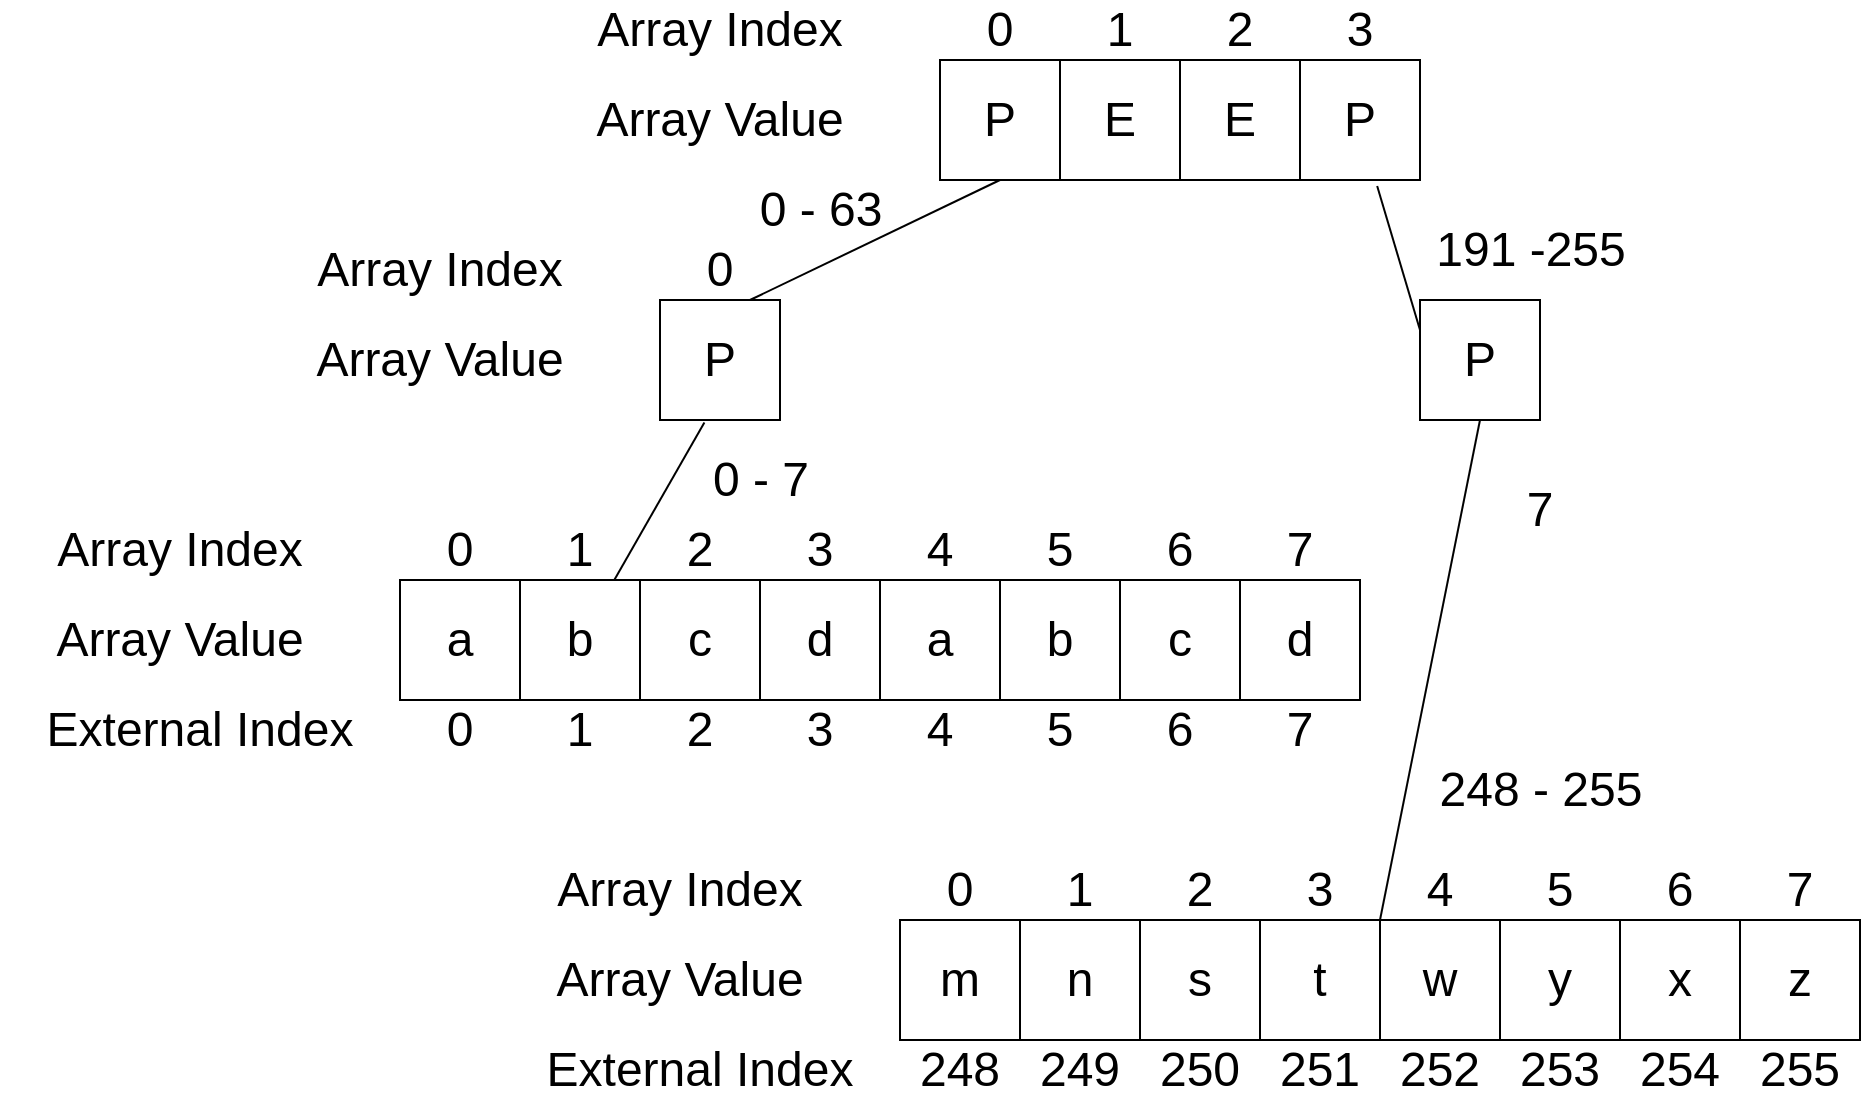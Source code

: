 <mxfile version="16.5.1" type="device"><diagram id="O4jIf51jikYerd3G6u9J" name="Page-1"><mxGraphModel dx="1101" dy="732" grid="1" gridSize="10" guides="1" tooltips="1" connect="1" arrows="1" fold="1" page="1" pageScale="1" pageWidth="850" pageHeight="1100" math="0" shadow="0"><root><mxCell id="0"/><mxCell id="1" parent="0"/><mxCell id="8a6ExuWJA7Mi2WjmINP_-1" value="a" style="rounded=0;whiteSpace=wrap;html=1;fontSize=24;" parent="1" vertex="1"><mxGeometry x="360" y="350" width="60" height="60" as="geometry"/></mxCell><mxCell id="8a6ExuWJA7Mi2WjmINP_-2" value="b" style="rounded=0;whiteSpace=wrap;html=1;fontSize=24;" parent="1" vertex="1"><mxGeometry x="420" y="350" width="60" height="60" as="geometry"/></mxCell><mxCell id="8a6ExuWJA7Mi2WjmINP_-3" value="c" style="rounded=0;whiteSpace=wrap;html=1;fontSize=24;" parent="1" vertex="1"><mxGeometry x="480" y="350" width="60" height="60" as="geometry"/></mxCell><mxCell id="8a6ExuWJA7Mi2WjmINP_-4" value="d" style="rounded=0;whiteSpace=wrap;html=1;fontSize=24;" parent="1" vertex="1"><mxGeometry x="540" y="350" width="60" height="60" as="geometry"/></mxCell><mxCell id="8a6ExuWJA7Mi2WjmINP_-6" value="0" style="text;html=1;strokeColor=none;fillColor=none;align=center;verticalAlign=middle;whiteSpace=wrap;rounded=0;fontSize=24;" parent="1" vertex="1"><mxGeometry x="360" y="320" width="60" height="30" as="geometry"/></mxCell><mxCell id="8a6ExuWJA7Mi2WjmINP_-7" value="1" style="text;html=1;strokeColor=none;fillColor=none;align=center;verticalAlign=middle;whiteSpace=wrap;rounded=0;fontSize=24;" parent="1" vertex="1"><mxGeometry x="420" y="320" width="60" height="30" as="geometry"/></mxCell><mxCell id="8a6ExuWJA7Mi2WjmINP_-8" value="2" style="text;html=1;strokeColor=none;fillColor=none;align=center;verticalAlign=middle;whiteSpace=wrap;rounded=0;fontSize=24;" parent="1" vertex="1"><mxGeometry x="480" y="320" width="60" height="30" as="geometry"/></mxCell><mxCell id="8a6ExuWJA7Mi2WjmINP_-9" value="3" style="text;html=1;strokeColor=none;fillColor=none;align=center;verticalAlign=middle;whiteSpace=wrap;rounded=0;fontSize=24;" parent="1" vertex="1"><mxGeometry x="540" y="320" width="60" height="30" as="geometry"/></mxCell><mxCell id="8a6ExuWJA7Mi2WjmINP_-10" value="Array Index" style="text;html=1;strokeColor=none;fillColor=none;align=center;verticalAlign=middle;whiteSpace=wrap;rounded=0;fontSize=24;" parent="1" vertex="1"><mxGeometry x="160" y="320" width="180" height="30" as="geometry"/></mxCell><mxCell id="8a6ExuWJA7Mi2WjmINP_-11" value="Array Value" style="text;html=1;strokeColor=none;fillColor=none;align=center;verticalAlign=middle;whiteSpace=wrap;rounded=0;fontSize=24;" parent="1" vertex="1"><mxGeometry x="160" y="365" width="180" height="30" as="geometry"/></mxCell><mxCell id="8a6ExuWJA7Mi2WjmINP_-12" value="External Index" style="text;html=1;strokeColor=none;fillColor=none;align=center;verticalAlign=middle;whiteSpace=wrap;rounded=0;fontSize=24;" parent="1" vertex="1"><mxGeometry x="170" y="410" width="180" height="30" as="geometry"/></mxCell><mxCell id="8a6ExuWJA7Mi2WjmINP_-13" value="0" style="text;html=1;strokeColor=none;fillColor=none;align=center;verticalAlign=middle;whiteSpace=wrap;rounded=0;fontSize=24;" parent="1" vertex="1"><mxGeometry x="360" y="410" width="60" height="30" as="geometry"/></mxCell><mxCell id="8a6ExuWJA7Mi2WjmINP_-14" value="1" style="text;html=1;strokeColor=none;fillColor=none;align=center;verticalAlign=middle;whiteSpace=wrap;rounded=0;fontSize=24;" parent="1" vertex="1"><mxGeometry x="420" y="410" width="60" height="30" as="geometry"/></mxCell><mxCell id="8a6ExuWJA7Mi2WjmINP_-15" value="2" style="text;html=1;strokeColor=none;fillColor=none;align=center;verticalAlign=middle;whiteSpace=wrap;rounded=0;fontSize=24;" parent="1" vertex="1"><mxGeometry x="480" y="410" width="60" height="30" as="geometry"/></mxCell><mxCell id="8a6ExuWJA7Mi2WjmINP_-16" value="3" style="text;html=1;strokeColor=none;fillColor=none;align=center;verticalAlign=middle;whiteSpace=wrap;rounded=0;fontSize=24;" parent="1" vertex="1"><mxGeometry x="540" y="410" width="60" height="30" as="geometry"/></mxCell><mxCell id="8a6ExuWJA7Mi2WjmINP_-17" value="P" style="rounded=0;whiteSpace=wrap;html=1;fontSize=24;" parent="1" vertex="1"><mxGeometry x="490" y="210" width="60" height="60" as="geometry"/></mxCell><mxCell id="8a6ExuWJA7Mi2WjmINP_-21" value="0" style="text;html=1;strokeColor=none;fillColor=none;align=center;verticalAlign=middle;whiteSpace=wrap;rounded=0;fontSize=24;" parent="1" vertex="1"><mxGeometry x="490" y="180" width="60" height="30" as="geometry"/></mxCell><mxCell id="8a6ExuWJA7Mi2WjmINP_-25" value="Array Index" style="text;html=1;strokeColor=none;fillColor=none;align=center;verticalAlign=middle;whiteSpace=wrap;rounded=0;fontSize=24;" parent="1" vertex="1"><mxGeometry x="290" y="180" width="180" height="30" as="geometry"/></mxCell><mxCell id="8a6ExuWJA7Mi2WjmINP_-26" value="Array Value" style="text;html=1;strokeColor=none;fillColor=none;align=center;verticalAlign=middle;whiteSpace=wrap;rounded=0;fontSize=24;" parent="1" vertex="1"><mxGeometry x="290" y="225" width="180" height="30" as="geometry"/></mxCell><mxCell id="8a6ExuWJA7Mi2WjmINP_-44" value="" style="endArrow=none;html=1;rounded=0;fontSize=24;exitX=0.75;exitY=1;exitDx=0;exitDy=0;entryX=0.5;entryY=1;entryDx=0;entryDy=0;" parent="1" source="8a6ExuWJA7Mi2WjmINP_-21" target="8a6ExuWJA7Mi2WjmINP_-49" edge="1"><mxGeometry width="50" height="50" relative="1" as="geometry"><mxPoint x="610" y="210" as="sourcePoint"/><mxPoint x="430" y="240" as="targetPoint"/></mxGeometry></mxCell><mxCell id="8a6ExuWJA7Mi2WjmINP_-46" value="0 - 7" style="text;html=1;align=center;verticalAlign=middle;resizable=0;points=[];autosize=1;strokeColor=none;fillColor=none;fontSize=24;" parent="1" vertex="1"><mxGeometry x="510" y="285" width="60" height="30" as="geometry"/></mxCell><mxCell id="8a6ExuWJA7Mi2WjmINP_-49" value="P" style="rounded=0;whiteSpace=wrap;html=1;fontSize=24;" parent="1" vertex="1"><mxGeometry x="630" y="90" width="60" height="60" as="geometry"/></mxCell><mxCell id="8a6ExuWJA7Mi2WjmINP_-50" value="E" style="rounded=0;whiteSpace=wrap;html=1;fontSize=24;" parent="1" vertex="1"><mxGeometry x="690" y="90" width="60" height="60" as="geometry"/></mxCell><mxCell id="8a6ExuWJA7Mi2WjmINP_-51" value="E" style="rounded=0;whiteSpace=wrap;html=1;fontSize=24;" parent="1" vertex="1"><mxGeometry x="750" y="90" width="60" height="60" as="geometry"/></mxCell><mxCell id="8a6ExuWJA7Mi2WjmINP_-52" value="P" style="rounded=0;whiteSpace=wrap;html=1;fontSize=24;" parent="1" vertex="1"><mxGeometry x="810" y="90" width="60" height="60" as="geometry"/></mxCell><mxCell id="8a6ExuWJA7Mi2WjmINP_-53" value="0" style="text;html=1;strokeColor=none;fillColor=none;align=center;verticalAlign=middle;whiteSpace=wrap;rounded=0;fontSize=24;" parent="1" vertex="1"><mxGeometry x="630" y="60" width="60" height="30" as="geometry"/></mxCell><mxCell id="8a6ExuWJA7Mi2WjmINP_-54" value="1" style="text;html=1;strokeColor=none;fillColor=none;align=center;verticalAlign=middle;whiteSpace=wrap;rounded=0;fontSize=24;" parent="1" vertex="1"><mxGeometry x="690" y="60" width="60" height="30" as="geometry"/></mxCell><mxCell id="8a6ExuWJA7Mi2WjmINP_-55" value="2" style="text;html=1;strokeColor=none;fillColor=none;align=center;verticalAlign=middle;whiteSpace=wrap;rounded=0;fontSize=24;" parent="1" vertex="1"><mxGeometry x="750" y="60" width="60" height="30" as="geometry"/></mxCell><mxCell id="8a6ExuWJA7Mi2WjmINP_-56" value="3" style="text;html=1;strokeColor=none;fillColor=none;align=center;verticalAlign=middle;whiteSpace=wrap;rounded=0;fontSize=24;" parent="1" vertex="1"><mxGeometry x="810" y="60" width="60" height="30" as="geometry"/></mxCell><mxCell id="8a6ExuWJA7Mi2WjmINP_-57" value="Array Index" style="text;html=1;strokeColor=none;fillColor=none;align=center;verticalAlign=middle;whiteSpace=wrap;rounded=0;fontSize=24;" parent="1" vertex="1"><mxGeometry x="430" y="60" width="180" height="30" as="geometry"/></mxCell><mxCell id="8a6ExuWJA7Mi2WjmINP_-58" value="Array Value" style="text;html=1;strokeColor=none;fillColor=none;align=center;verticalAlign=middle;whiteSpace=wrap;rounded=0;fontSize=24;" parent="1" vertex="1"><mxGeometry x="430" y="105" width="180" height="30" as="geometry"/></mxCell><mxCell id="8a6ExuWJA7Mi2WjmINP_-61" value="" style="endArrow=none;html=1;rounded=0;fontSize=24;exitX=0.37;exitY=1.02;exitDx=0;exitDy=0;exitPerimeter=0;" parent="1" source="8a6ExuWJA7Mi2WjmINP_-17" target="8a6ExuWJA7Mi2WjmINP_-2" edge="1"><mxGeometry width="50" height="50" relative="1" as="geometry"><mxPoint x="620" y="220" as="sourcePoint"/><mxPoint x="620" y="160" as="targetPoint"/></mxGeometry></mxCell><mxCell id="8a6ExuWJA7Mi2WjmINP_-62" value="0 - 63" style="text;html=1;align=center;verticalAlign=middle;resizable=0;points=[];autosize=1;strokeColor=none;fillColor=none;fontSize=24;" parent="1" vertex="1"><mxGeometry x="530" y="150" width="80" height="30" as="geometry"/></mxCell><mxCell id="8a6ExuWJA7Mi2WjmINP_-66" value="P" style="rounded=0;whiteSpace=wrap;html=1;fontSize=24;" parent="1" vertex="1"><mxGeometry x="870" y="210" width="60" height="60" as="geometry"/></mxCell><mxCell id="8a6ExuWJA7Mi2WjmINP_-70" value="7" style="text;html=1;strokeColor=none;fillColor=none;align=center;verticalAlign=middle;whiteSpace=wrap;rounded=0;fontSize=24;" parent="1" vertex="1"><mxGeometry x="900" y="300" width="60" height="30" as="geometry"/></mxCell><mxCell id="8a6ExuWJA7Mi2WjmINP_-73" value="" style="endArrow=none;html=1;rounded=0;fontSize=24;entryX=0.643;entryY=1.05;entryDx=0;entryDy=0;entryPerimeter=0;exitX=0;exitY=0.25;exitDx=0;exitDy=0;" parent="1" source="8a6ExuWJA7Mi2WjmINP_-66" target="8a6ExuWJA7Mi2WjmINP_-52" edge="1"><mxGeometry width="50" height="50" relative="1" as="geometry"><mxPoint x="955" y="210" as="sourcePoint"/><mxPoint x="680" y="240" as="targetPoint"/></mxGeometry></mxCell><mxCell id="8a6ExuWJA7Mi2WjmINP_-86" value="" style="endArrow=none;html=1;rounded=0;fontSize=24;exitX=1;exitY=1;exitDx=0;exitDy=0;entryX=0.5;entryY=1;entryDx=0;entryDy=0;" parent="1" source="8a6ExuWJA7Mi2WjmINP_-108" target="8a6ExuWJA7Mi2WjmINP_-66" edge="1"><mxGeometry width="50" height="50" relative="1" as="geometry"><mxPoint x="1015" y="475" as="sourcePoint"/><mxPoint x="740" y="370" as="targetPoint"/></mxGeometry></mxCell><mxCell id="8a6ExuWJA7Mi2WjmINP_-87" value="191 -255" style="text;html=1;align=center;verticalAlign=middle;resizable=0;points=[];autosize=1;strokeColor=none;fillColor=none;fontSize=24;" parent="1" vertex="1"><mxGeometry x="870" y="170" width="110" height="30" as="geometry"/></mxCell><mxCell id="8a6ExuWJA7Mi2WjmINP_-88" value="248 - 255" style="text;html=1;align=center;verticalAlign=middle;resizable=0;points=[];autosize=1;strokeColor=none;fillColor=none;fontSize=24;" parent="1" vertex="1"><mxGeometry x="870" y="440" width="120" height="30" as="geometry"/></mxCell><mxCell id="8a6ExuWJA7Mi2WjmINP_-89" value="a" style="rounded=0;whiteSpace=wrap;html=1;fontSize=24;" parent="1" vertex="1"><mxGeometry x="600" y="350" width="60" height="60" as="geometry"/></mxCell><mxCell id="8a6ExuWJA7Mi2WjmINP_-90" value="b" style="rounded=0;whiteSpace=wrap;html=1;fontSize=24;" parent="1" vertex="1"><mxGeometry x="660" y="350" width="60" height="60" as="geometry"/></mxCell><mxCell id="8a6ExuWJA7Mi2WjmINP_-91" value="c" style="rounded=0;whiteSpace=wrap;html=1;fontSize=24;" parent="1" vertex="1"><mxGeometry x="720" y="350" width="60" height="60" as="geometry"/></mxCell><mxCell id="8a6ExuWJA7Mi2WjmINP_-92" value="d" style="rounded=0;whiteSpace=wrap;html=1;fontSize=24;" parent="1" vertex="1"><mxGeometry x="780" y="350" width="60" height="60" as="geometry"/></mxCell><mxCell id="8a6ExuWJA7Mi2WjmINP_-93" value="4" style="text;html=1;strokeColor=none;fillColor=none;align=center;verticalAlign=middle;whiteSpace=wrap;rounded=0;fontSize=24;" parent="1" vertex="1"><mxGeometry x="600" y="320" width="60" height="30" as="geometry"/></mxCell><mxCell id="8a6ExuWJA7Mi2WjmINP_-94" value="5" style="text;html=1;strokeColor=none;fillColor=none;align=center;verticalAlign=middle;whiteSpace=wrap;rounded=0;fontSize=24;" parent="1" vertex="1"><mxGeometry x="660" y="320" width="60" height="30" as="geometry"/></mxCell><mxCell id="8a6ExuWJA7Mi2WjmINP_-95" value="6" style="text;html=1;strokeColor=none;fillColor=none;align=center;verticalAlign=middle;whiteSpace=wrap;rounded=0;fontSize=24;" parent="1" vertex="1"><mxGeometry x="720" y="320" width="60" height="30" as="geometry"/></mxCell><mxCell id="8a6ExuWJA7Mi2WjmINP_-96" value="7" style="text;html=1;strokeColor=none;fillColor=none;align=center;verticalAlign=middle;whiteSpace=wrap;rounded=0;fontSize=24;" parent="1" vertex="1"><mxGeometry x="780" y="320" width="60" height="30" as="geometry"/></mxCell><mxCell id="8a6ExuWJA7Mi2WjmINP_-97" value="4" style="text;html=1;strokeColor=none;fillColor=none;align=center;verticalAlign=middle;whiteSpace=wrap;rounded=0;fontSize=24;" parent="1" vertex="1"><mxGeometry x="600" y="410" width="60" height="30" as="geometry"/></mxCell><mxCell id="8a6ExuWJA7Mi2WjmINP_-98" value="5" style="text;html=1;strokeColor=none;fillColor=none;align=center;verticalAlign=middle;whiteSpace=wrap;rounded=0;fontSize=24;" parent="1" vertex="1"><mxGeometry x="660" y="410" width="60" height="30" as="geometry"/></mxCell><mxCell id="8a6ExuWJA7Mi2WjmINP_-99" value="6" style="text;html=1;strokeColor=none;fillColor=none;align=center;verticalAlign=middle;whiteSpace=wrap;rounded=0;fontSize=24;" parent="1" vertex="1"><mxGeometry x="720" y="410" width="60" height="30" as="geometry"/></mxCell><mxCell id="8a6ExuWJA7Mi2WjmINP_-100" value="7" style="text;html=1;strokeColor=none;fillColor=none;align=center;verticalAlign=middle;whiteSpace=wrap;rounded=0;fontSize=24;" parent="1" vertex="1"><mxGeometry x="780" y="410" width="60" height="30" as="geometry"/></mxCell><mxCell id="8a6ExuWJA7Mi2WjmINP_-101" value="m" style="rounded=0;whiteSpace=wrap;html=1;fontSize=24;" parent="1" vertex="1"><mxGeometry x="610" y="520" width="60" height="60" as="geometry"/></mxCell><mxCell id="8a6ExuWJA7Mi2WjmINP_-102" value="n" style="rounded=0;whiteSpace=wrap;html=1;fontSize=24;" parent="1" vertex="1"><mxGeometry x="670" y="520" width="60" height="60" as="geometry"/></mxCell><mxCell id="8a6ExuWJA7Mi2WjmINP_-103" value="s" style="rounded=0;whiteSpace=wrap;html=1;fontSize=24;" parent="1" vertex="1"><mxGeometry x="730" y="520" width="60" height="60" as="geometry"/></mxCell><mxCell id="8a6ExuWJA7Mi2WjmINP_-104" value="t" style="rounded=0;whiteSpace=wrap;html=1;fontSize=24;" parent="1" vertex="1"><mxGeometry x="790" y="520" width="60" height="60" as="geometry"/></mxCell><mxCell id="8a6ExuWJA7Mi2WjmINP_-105" value="0" style="text;html=1;strokeColor=none;fillColor=none;align=center;verticalAlign=middle;whiteSpace=wrap;rounded=0;fontSize=24;" parent="1" vertex="1"><mxGeometry x="610" y="490" width="60" height="30" as="geometry"/></mxCell><mxCell id="8a6ExuWJA7Mi2WjmINP_-106" value="1" style="text;html=1;strokeColor=none;fillColor=none;align=center;verticalAlign=middle;whiteSpace=wrap;rounded=0;fontSize=24;" parent="1" vertex="1"><mxGeometry x="670" y="490" width="60" height="30" as="geometry"/></mxCell><mxCell id="8a6ExuWJA7Mi2WjmINP_-107" value="2" style="text;html=1;strokeColor=none;fillColor=none;align=center;verticalAlign=middle;whiteSpace=wrap;rounded=0;fontSize=24;" parent="1" vertex="1"><mxGeometry x="730" y="490" width="60" height="30" as="geometry"/></mxCell><mxCell id="8a6ExuWJA7Mi2WjmINP_-108" value="3" style="text;html=1;strokeColor=none;fillColor=none;align=center;verticalAlign=middle;whiteSpace=wrap;rounded=0;fontSize=24;" parent="1" vertex="1"><mxGeometry x="790" y="490" width="60" height="30" as="geometry"/></mxCell><mxCell id="8a6ExuWJA7Mi2WjmINP_-109" value="248" style="text;html=1;strokeColor=none;fillColor=none;align=center;verticalAlign=middle;whiteSpace=wrap;rounded=0;fontSize=24;" parent="1" vertex="1"><mxGeometry x="610" y="580" width="60" height="30" as="geometry"/></mxCell><mxCell id="8a6ExuWJA7Mi2WjmINP_-110" value="249" style="text;html=1;strokeColor=none;fillColor=none;align=center;verticalAlign=middle;whiteSpace=wrap;rounded=0;fontSize=24;" parent="1" vertex="1"><mxGeometry x="670" y="580" width="60" height="30" as="geometry"/></mxCell><mxCell id="8a6ExuWJA7Mi2WjmINP_-111" value="250" style="text;html=1;strokeColor=none;fillColor=none;align=center;verticalAlign=middle;whiteSpace=wrap;rounded=0;fontSize=24;" parent="1" vertex="1"><mxGeometry x="730" y="580" width="60" height="30" as="geometry"/></mxCell><mxCell id="8a6ExuWJA7Mi2WjmINP_-112" value="251" style="text;html=1;strokeColor=none;fillColor=none;align=center;verticalAlign=middle;whiteSpace=wrap;rounded=0;fontSize=24;" parent="1" vertex="1"><mxGeometry x="790" y="580" width="60" height="30" as="geometry"/></mxCell><mxCell id="8a6ExuWJA7Mi2WjmINP_-113" value="w" style="rounded=0;whiteSpace=wrap;html=1;fontSize=24;" parent="1" vertex="1"><mxGeometry x="850" y="520" width="60" height="60" as="geometry"/></mxCell><mxCell id="8a6ExuWJA7Mi2WjmINP_-114" value="y" style="rounded=0;whiteSpace=wrap;html=1;fontSize=24;" parent="1" vertex="1"><mxGeometry x="910" y="520" width="60" height="60" as="geometry"/></mxCell><mxCell id="8a6ExuWJA7Mi2WjmINP_-115" value="x" style="rounded=0;whiteSpace=wrap;html=1;fontSize=24;" parent="1" vertex="1"><mxGeometry x="970" y="520" width="60" height="60" as="geometry"/></mxCell><mxCell id="8a6ExuWJA7Mi2WjmINP_-116" value="z" style="rounded=0;whiteSpace=wrap;html=1;fontSize=24;" parent="1" vertex="1"><mxGeometry x="1030" y="520" width="60" height="60" as="geometry"/></mxCell><mxCell id="8a6ExuWJA7Mi2WjmINP_-117" value="4" style="text;html=1;strokeColor=none;fillColor=none;align=center;verticalAlign=middle;whiteSpace=wrap;rounded=0;fontSize=24;" parent="1" vertex="1"><mxGeometry x="850" y="490" width="60" height="30" as="geometry"/></mxCell><mxCell id="8a6ExuWJA7Mi2WjmINP_-118" value="5" style="text;html=1;strokeColor=none;fillColor=none;align=center;verticalAlign=middle;whiteSpace=wrap;rounded=0;fontSize=24;" parent="1" vertex="1"><mxGeometry x="910" y="490" width="60" height="30" as="geometry"/></mxCell><mxCell id="8a6ExuWJA7Mi2WjmINP_-119" value="6" style="text;html=1;strokeColor=none;fillColor=none;align=center;verticalAlign=middle;whiteSpace=wrap;rounded=0;fontSize=24;" parent="1" vertex="1"><mxGeometry x="970" y="490" width="60" height="30" as="geometry"/></mxCell><mxCell id="8a6ExuWJA7Mi2WjmINP_-120" value="7" style="text;html=1;strokeColor=none;fillColor=none;align=center;verticalAlign=middle;whiteSpace=wrap;rounded=0;fontSize=24;" parent="1" vertex="1"><mxGeometry x="1030" y="490" width="60" height="30" as="geometry"/></mxCell><mxCell id="8a6ExuWJA7Mi2WjmINP_-121" value="252" style="text;html=1;strokeColor=none;fillColor=none;align=center;verticalAlign=middle;whiteSpace=wrap;rounded=0;fontSize=24;" parent="1" vertex="1"><mxGeometry x="850" y="580" width="60" height="30" as="geometry"/></mxCell><mxCell id="8a6ExuWJA7Mi2WjmINP_-122" value="253" style="text;html=1;strokeColor=none;fillColor=none;align=center;verticalAlign=middle;whiteSpace=wrap;rounded=0;fontSize=24;" parent="1" vertex="1"><mxGeometry x="910" y="580" width="60" height="30" as="geometry"/></mxCell><mxCell id="8a6ExuWJA7Mi2WjmINP_-123" value="254" style="text;html=1;strokeColor=none;fillColor=none;align=center;verticalAlign=middle;whiteSpace=wrap;rounded=0;fontSize=24;" parent="1" vertex="1"><mxGeometry x="970" y="580" width="60" height="30" as="geometry"/></mxCell><mxCell id="8a6ExuWJA7Mi2WjmINP_-124" value="255" style="text;html=1;strokeColor=none;fillColor=none;align=center;verticalAlign=middle;whiteSpace=wrap;rounded=0;fontSize=24;" parent="1" vertex="1"><mxGeometry x="1030" y="580" width="60" height="30" as="geometry"/></mxCell><mxCell id="Ajw7Uh2ikMVBKGJ4duGL-2" value="Array Index" style="text;html=1;strokeColor=none;fillColor=none;align=center;verticalAlign=middle;whiteSpace=wrap;rounded=0;fontSize=24;" vertex="1" parent="1"><mxGeometry x="410" y="490" width="180" height="30" as="geometry"/></mxCell><mxCell id="Ajw7Uh2ikMVBKGJ4duGL-3" value="Array Value" style="text;html=1;strokeColor=none;fillColor=none;align=center;verticalAlign=middle;whiteSpace=wrap;rounded=0;fontSize=24;" vertex="1" parent="1"><mxGeometry x="410" y="535" width="180" height="30" as="geometry"/></mxCell><mxCell id="Ajw7Uh2ikMVBKGJ4duGL-4" value="External Index" style="text;html=1;strokeColor=none;fillColor=none;align=center;verticalAlign=middle;whiteSpace=wrap;rounded=0;fontSize=24;" vertex="1" parent="1"><mxGeometry x="420" y="580" width="180" height="30" as="geometry"/></mxCell></root></mxGraphModel></diagram></mxfile>